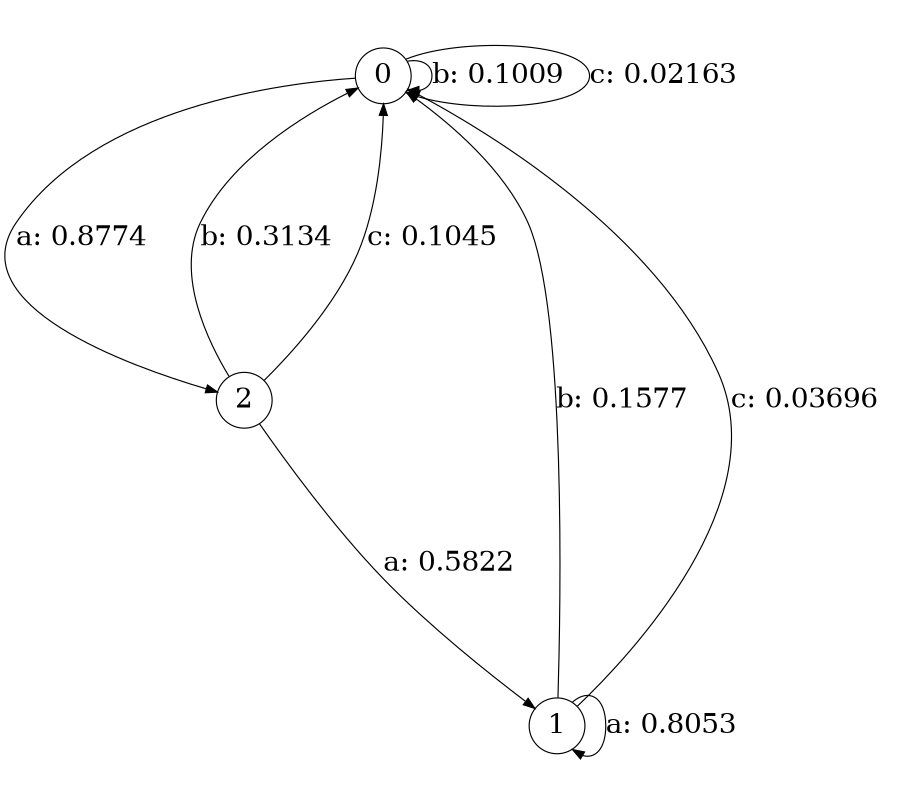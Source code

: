 digraph "d7-400nw-t0-cen-SML" {
size = "6,8.5";
ratio = "fill";
node [shape = circle];
node [fontsize = 24];
edge [fontsize = 24];
0 -> 2 [label = "a: 0.8774   "];
0 -> 0 [label = "b: 0.1009   "];
0 -> 0 [label = "c: 0.02163  "];
1 -> 1 [label = "a: 0.8053   "];
1 -> 0 [label = "b: 0.1577   "];
1 -> 0 [label = "c: 0.03696  "];
2 -> 1 [label = "a: 0.5822   "];
2 -> 0 [label = "b: 0.3134   "];
2 -> 0 [label = "c: 0.1045   "];
}